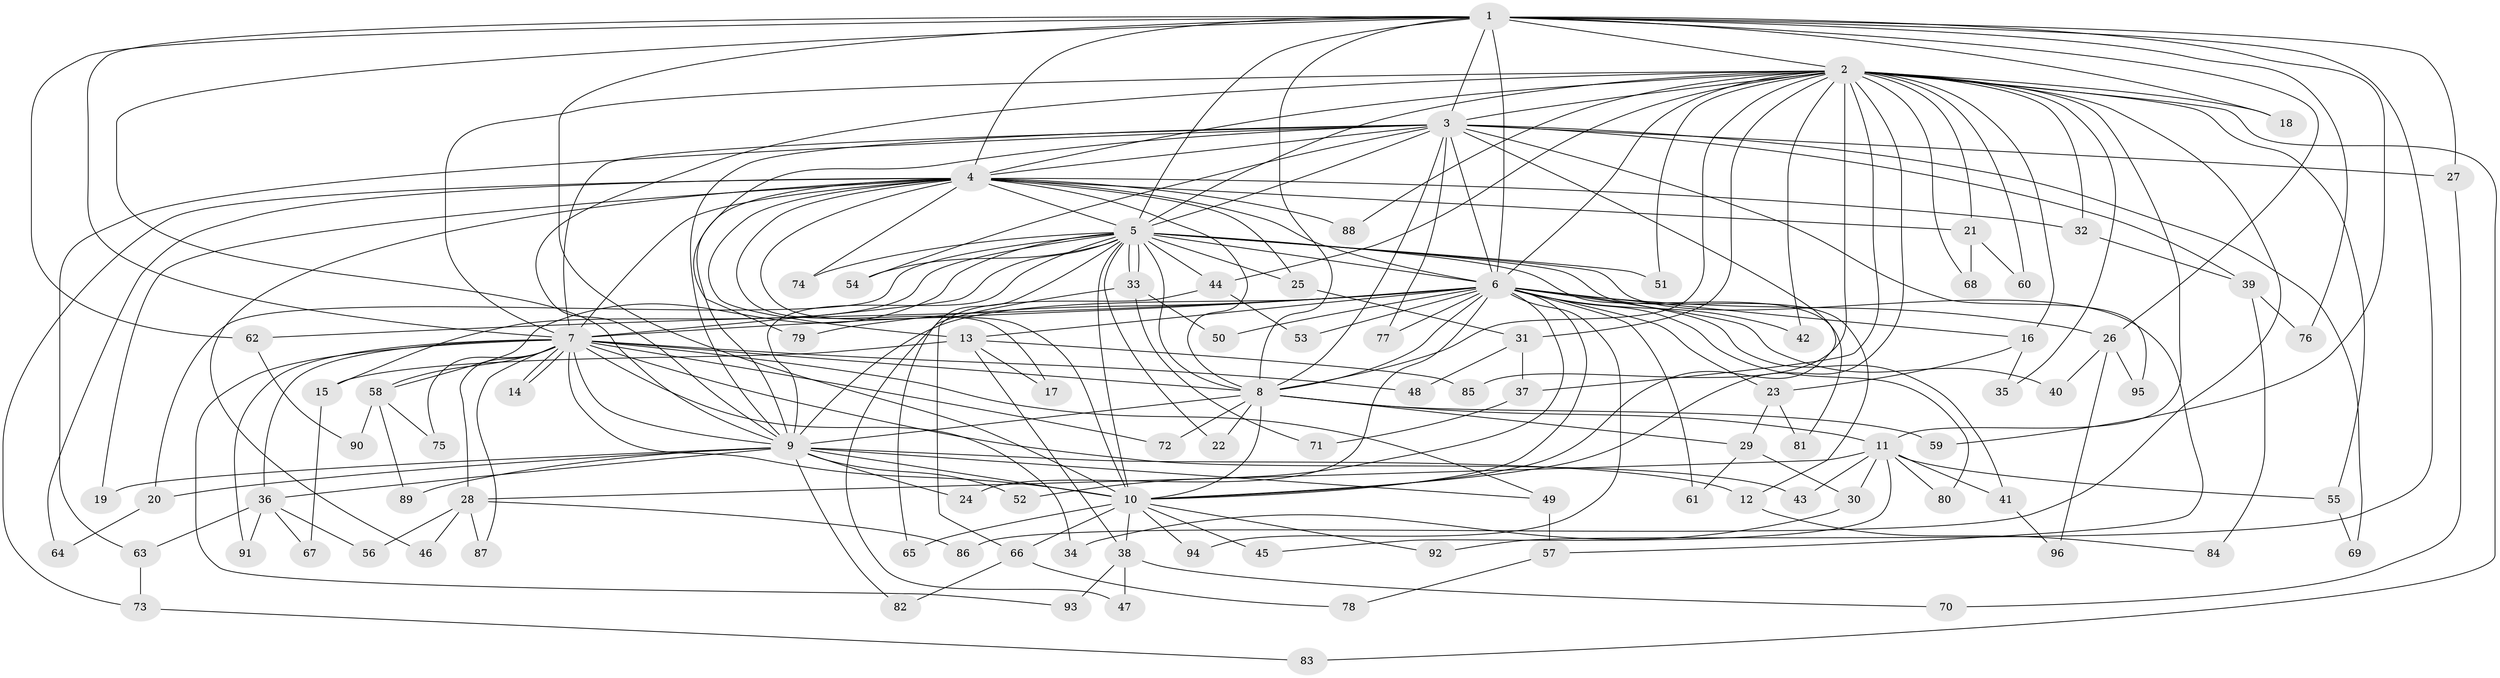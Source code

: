 // coarse degree distribution, {11: 0.028169014084507043, 32: 0.014084507042253521, 13: 0.014084507042253521, 22: 0.014084507042253521, 21: 0.014084507042253521, 24: 0.014084507042253521, 9: 0.028169014084507043, 3: 0.22535211267605634, 2: 0.49295774647887325, 4: 0.11267605633802817, 5: 0.014084507042253521, 6: 0.014084507042253521, 1: 0.014084507042253521}
// Generated by graph-tools (version 1.1) at 2025/41/03/06/25 10:41:36]
// undirected, 96 vertices, 217 edges
graph export_dot {
graph [start="1"]
  node [color=gray90,style=filled];
  1;
  2;
  3;
  4;
  5;
  6;
  7;
  8;
  9;
  10;
  11;
  12;
  13;
  14;
  15;
  16;
  17;
  18;
  19;
  20;
  21;
  22;
  23;
  24;
  25;
  26;
  27;
  28;
  29;
  30;
  31;
  32;
  33;
  34;
  35;
  36;
  37;
  38;
  39;
  40;
  41;
  42;
  43;
  44;
  45;
  46;
  47;
  48;
  49;
  50;
  51;
  52;
  53;
  54;
  55;
  56;
  57;
  58;
  59;
  60;
  61;
  62;
  63;
  64;
  65;
  66;
  67;
  68;
  69;
  70;
  71;
  72;
  73;
  74;
  75;
  76;
  77;
  78;
  79;
  80;
  81;
  82;
  83;
  84;
  85;
  86;
  87;
  88;
  89;
  90;
  91;
  92;
  93;
  94;
  95;
  96;
  1 -- 2;
  1 -- 3;
  1 -- 4;
  1 -- 5;
  1 -- 6;
  1 -- 7;
  1 -- 8;
  1 -- 9;
  1 -- 10;
  1 -- 18;
  1 -- 26;
  1 -- 27;
  1 -- 59;
  1 -- 62;
  1 -- 76;
  1 -- 92;
  2 -- 3;
  2 -- 4;
  2 -- 5;
  2 -- 6;
  2 -- 7;
  2 -- 8;
  2 -- 9;
  2 -- 10;
  2 -- 11;
  2 -- 16;
  2 -- 18;
  2 -- 21;
  2 -- 31;
  2 -- 32;
  2 -- 35;
  2 -- 37;
  2 -- 42;
  2 -- 44;
  2 -- 51;
  2 -- 55;
  2 -- 60;
  2 -- 68;
  2 -- 83;
  2 -- 85;
  2 -- 86;
  2 -- 88;
  3 -- 4;
  3 -- 5;
  3 -- 6;
  3 -- 7;
  3 -- 8;
  3 -- 9;
  3 -- 10;
  3 -- 27;
  3 -- 39;
  3 -- 54;
  3 -- 63;
  3 -- 69;
  3 -- 77;
  3 -- 79;
  3 -- 95;
  4 -- 5;
  4 -- 6;
  4 -- 7;
  4 -- 8;
  4 -- 9;
  4 -- 10;
  4 -- 13;
  4 -- 17;
  4 -- 19;
  4 -- 21;
  4 -- 25;
  4 -- 32;
  4 -- 46;
  4 -- 64;
  4 -- 73;
  4 -- 74;
  4 -- 88;
  5 -- 6;
  5 -- 7;
  5 -- 8;
  5 -- 9;
  5 -- 10;
  5 -- 12;
  5 -- 15;
  5 -- 20;
  5 -- 22;
  5 -- 25;
  5 -- 33;
  5 -- 33;
  5 -- 44;
  5 -- 51;
  5 -- 54;
  5 -- 57;
  5 -- 58;
  5 -- 65;
  5 -- 74;
  5 -- 81;
  6 -- 7;
  6 -- 8;
  6 -- 9;
  6 -- 10;
  6 -- 13;
  6 -- 16;
  6 -- 23;
  6 -- 24;
  6 -- 26;
  6 -- 40;
  6 -- 41;
  6 -- 42;
  6 -- 50;
  6 -- 52;
  6 -- 53;
  6 -- 61;
  6 -- 62;
  6 -- 77;
  6 -- 79;
  6 -- 80;
  6 -- 94;
  7 -- 8;
  7 -- 9;
  7 -- 10;
  7 -- 14;
  7 -- 14;
  7 -- 28;
  7 -- 34;
  7 -- 36;
  7 -- 43;
  7 -- 48;
  7 -- 49;
  7 -- 58;
  7 -- 72;
  7 -- 75;
  7 -- 87;
  7 -- 91;
  7 -- 93;
  8 -- 9;
  8 -- 10;
  8 -- 11;
  8 -- 22;
  8 -- 29;
  8 -- 59;
  8 -- 72;
  9 -- 10;
  9 -- 12;
  9 -- 19;
  9 -- 20;
  9 -- 24;
  9 -- 36;
  9 -- 49;
  9 -- 52;
  9 -- 82;
  9 -- 89;
  10 -- 38;
  10 -- 45;
  10 -- 65;
  10 -- 66;
  10 -- 92;
  10 -- 94;
  11 -- 28;
  11 -- 30;
  11 -- 41;
  11 -- 43;
  11 -- 45;
  11 -- 55;
  11 -- 80;
  12 -- 84;
  13 -- 15;
  13 -- 17;
  13 -- 38;
  13 -- 85;
  15 -- 67;
  16 -- 23;
  16 -- 35;
  20 -- 64;
  21 -- 60;
  21 -- 68;
  23 -- 29;
  23 -- 81;
  25 -- 31;
  26 -- 40;
  26 -- 95;
  26 -- 96;
  27 -- 70;
  28 -- 46;
  28 -- 56;
  28 -- 86;
  28 -- 87;
  29 -- 30;
  29 -- 61;
  30 -- 34;
  31 -- 37;
  31 -- 48;
  32 -- 39;
  33 -- 47;
  33 -- 50;
  33 -- 71;
  36 -- 56;
  36 -- 63;
  36 -- 67;
  36 -- 91;
  37 -- 71;
  38 -- 47;
  38 -- 70;
  38 -- 93;
  39 -- 76;
  39 -- 84;
  41 -- 96;
  44 -- 53;
  44 -- 66;
  49 -- 57;
  55 -- 69;
  57 -- 78;
  58 -- 75;
  58 -- 89;
  58 -- 90;
  62 -- 90;
  63 -- 73;
  66 -- 78;
  66 -- 82;
  73 -- 83;
}

